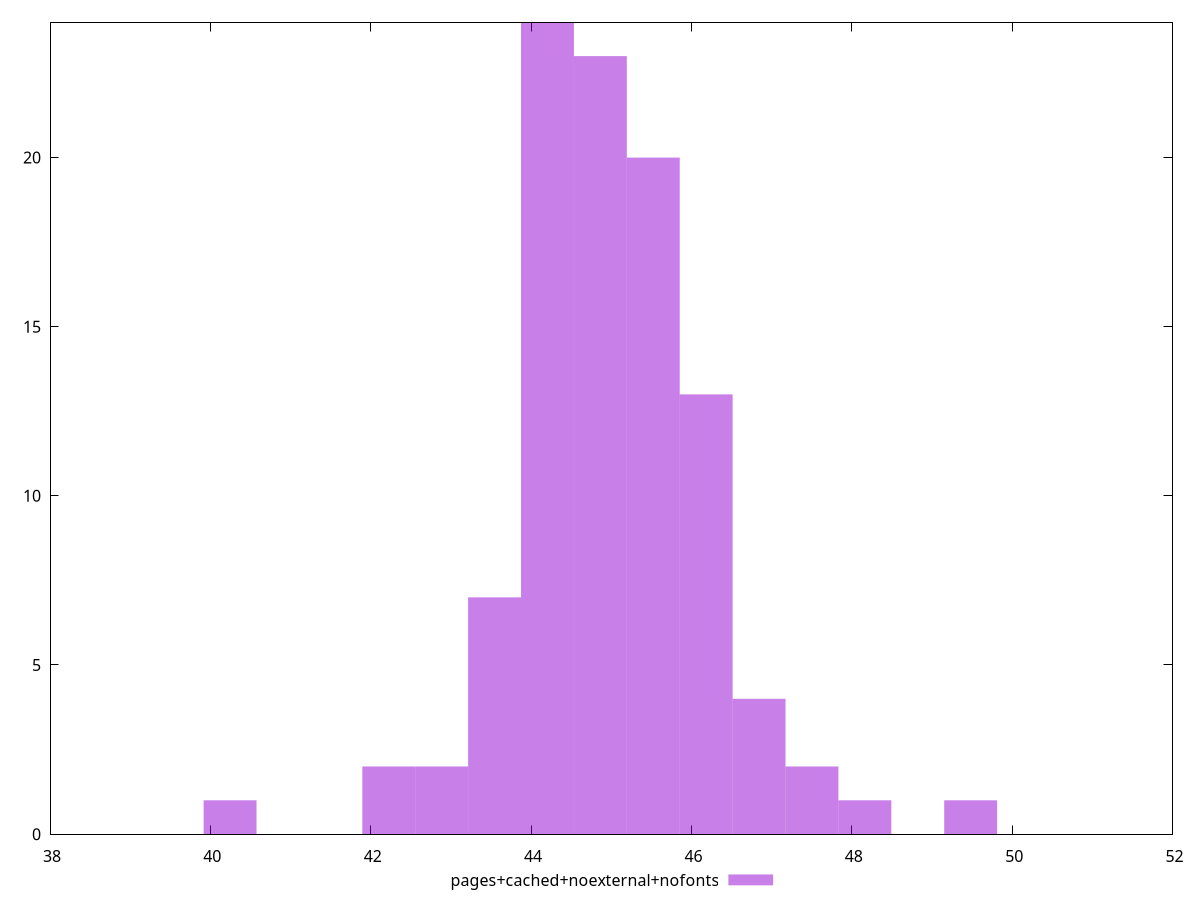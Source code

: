 $_pagesCachedNoexternalNofonts <<EOF
45.52405541517097 20
44.204517577050076 24
46.183824334231424 13
44.86428649611052 23
43.54474865798963 7
40.24590406268738 1
46.84359325329187 4
47.50336217235232 2
42.884979738929175 2
42.22521081986873 2
48.163131091412765 1
49.482668929533666 1
EOF
set key outside below
set terminal pngcairo
set output "report_00006_2020-11-02T20-21-41.718Z/bootup-time/pages+cached+noexternal+nofonts//raw_hist.png"
set yrange [0:24]
set boxwidth 0.6597689190604489
set style fill transparent solid 0.5 noborder
plot $_pagesCachedNoexternalNofonts title "pages+cached+noexternal+nofonts" with boxes ,